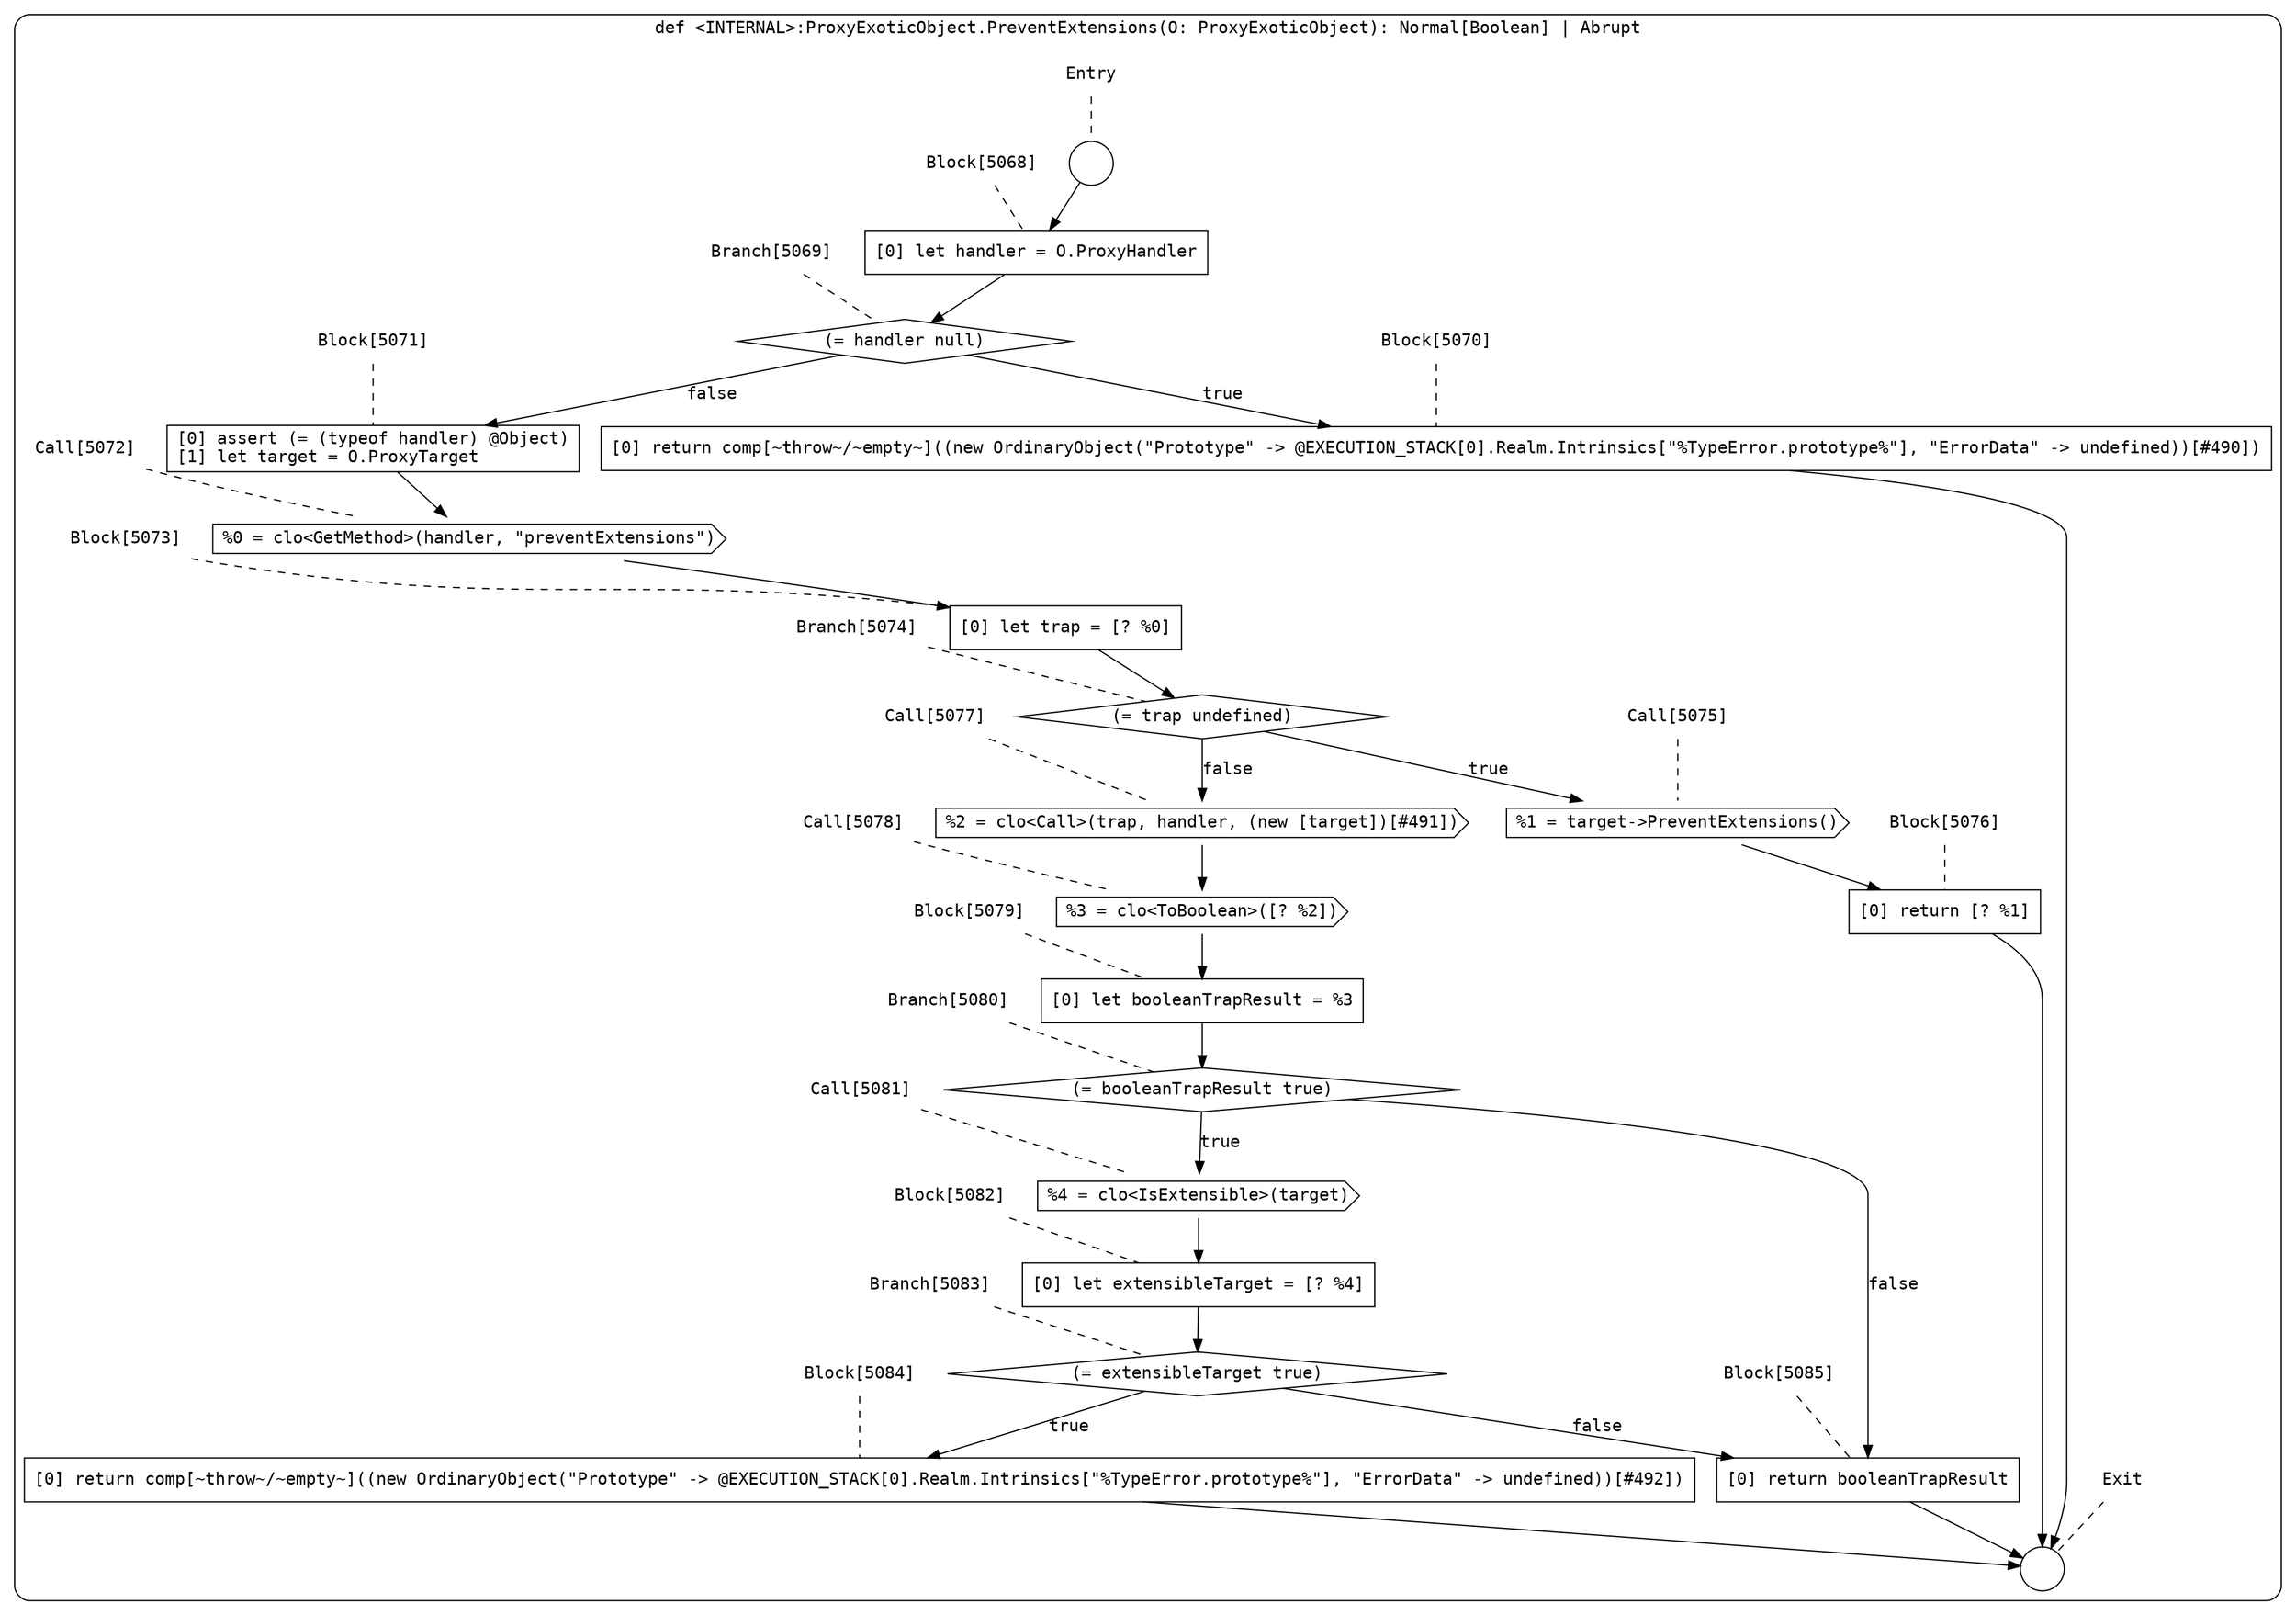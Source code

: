 digraph {
  graph [fontname = "Consolas"]
  node [fontname = "Consolas"]
  edge [fontname = "Consolas"]
  subgraph cluster1153 {
    label = "def <INTERNAL>:ProxyExoticObject.PreventExtensions(O: ProxyExoticObject): Normal[Boolean] | Abrupt"
    style = rounded
    cluster1153_entry_name [shape=none, label=<<font color="black">Entry</font>>]
    cluster1153_entry_name -> cluster1153_entry [arrowhead=none, color="black", style=dashed]
    cluster1153_entry [shape=circle label=" " color="black" fillcolor="white" style=filled]
    cluster1153_entry -> node5068 [color="black"]
    cluster1153_exit_name [shape=none, label=<<font color="black">Exit</font>>]
    cluster1153_exit_name -> cluster1153_exit [arrowhead=none, color="black", style=dashed]
    cluster1153_exit [shape=circle label=" " color="black" fillcolor="white" style=filled]
    node5068_name [shape=none, label=<<font color="black">Block[5068]</font>>]
    node5068_name -> node5068 [arrowhead=none, color="black", style=dashed]
    node5068 [shape=box, label=<<font color="black">[0] let handler = O.ProxyHandler<BR ALIGN="LEFT"/></font>> color="black" fillcolor="white", style=filled]
    node5068 -> node5069 [color="black"]
    node5069_name [shape=none, label=<<font color="black">Branch[5069]</font>>]
    node5069_name -> node5069 [arrowhead=none, color="black", style=dashed]
    node5069 [shape=diamond, label=<<font color="black">(= handler null)</font>> color="black" fillcolor="white", style=filled]
    node5069 -> node5070 [label=<<font color="black">true</font>> color="black"]
    node5069 -> node5071 [label=<<font color="black">false</font>> color="black"]
    node5070_name [shape=none, label=<<font color="black">Block[5070]</font>>]
    node5070_name -> node5070 [arrowhead=none, color="black", style=dashed]
    node5070 [shape=box, label=<<font color="black">[0] return comp[~throw~/~empty~]((new OrdinaryObject(&quot;Prototype&quot; -&gt; @EXECUTION_STACK[0].Realm.Intrinsics[&quot;%TypeError.prototype%&quot;], &quot;ErrorData&quot; -&gt; undefined))[#490])<BR ALIGN="LEFT"/></font>> color="black" fillcolor="white", style=filled]
    node5070 -> cluster1153_exit [color="black"]
    node5071_name [shape=none, label=<<font color="black">Block[5071]</font>>]
    node5071_name -> node5071 [arrowhead=none, color="black", style=dashed]
    node5071 [shape=box, label=<<font color="black">[0] assert (= (typeof handler) @Object)<BR ALIGN="LEFT"/>[1] let target = O.ProxyTarget<BR ALIGN="LEFT"/></font>> color="black" fillcolor="white", style=filled]
    node5071 -> node5072 [color="black"]
    node5072_name [shape=none, label=<<font color="black">Call[5072]</font>>]
    node5072_name -> node5072 [arrowhead=none, color="black", style=dashed]
    node5072 [shape=cds, label=<<font color="black">%0 = clo&lt;GetMethod&gt;(handler, &quot;preventExtensions&quot;)</font>> color="black" fillcolor="white", style=filled]
    node5072 -> node5073 [color="black"]
    node5073_name [shape=none, label=<<font color="black">Block[5073]</font>>]
    node5073_name -> node5073 [arrowhead=none, color="black", style=dashed]
    node5073 [shape=box, label=<<font color="black">[0] let trap = [? %0]<BR ALIGN="LEFT"/></font>> color="black" fillcolor="white", style=filled]
    node5073 -> node5074 [color="black"]
    node5074_name [shape=none, label=<<font color="black">Branch[5074]</font>>]
    node5074_name -> node5074 [arrowhead=none, color="black", style=dashed]
    node5074 [shape=diamond, label=<<font color="black">(= trap undefined)</font>> color="black" fillcolor="white", style=filled]
    node5074 -> node5075 [label=<<font color="black">true</font>> color="black"]
    node5074 -> node5077 [label=<<font color="black">false</font>> color="black"]
    node5075_name [shape=none, label=<<font color="black">Call[5075]</font>>]
    node5075_name -> node5075 [arrowhead=none, color="black", style=dashed]
    node5075 [shape=cds, label=<<font color="black">%1 = target-&gt;PreventExtensions()</font>> color="black" fillcolor="white", style=filled]
    node5075 -> node5076 [color="black"]
    node5077_name [shape=none, label=<<font color="black">Call[5077]</font>>]
    node5077_name -> node5077 [arrowhead=none, color="black", style=dashed]
    node5077 [shape=cds, label=<<font color="black">%2 = clo&lt;Call&gt;(trap, handler, (new [target])[#491])</font>> color="black" fillcolor="white", style=filled]
    node5077 -> node5078 [color="black"]
    node5076_name [shape=none, label=<<font color="black">Block[5076]</font>>]
    node5076_name -> node5076 [arrowhead=none, color="black", style=dashed]
    node5076 [shape=box, label=<<font color="black">[0] return [? %1]<BR ALIGN="LEFT"/></font>> color="black" fillcolor="white", style=filled]
    node5076 -> cluster1153_exit [color="black"]
    node5078_name [shape=none, label=<<font color="black">Call[5078]</font>>]
    node5078_name -> node5078 [arrowhead=none, color="black", style=dashed]
    node5078 [shape=cds, label=<<font color="black">%3 = clo&lt;ToBoolean&gt;([? %2])</font>> color="black" fillcolor="white", style=filled]
    node5078 -> node5079 [color="black"]
    node5079_name [shape=none, label=<<font color="black">Block[5079]</font>>]
    node5079_name -> node5079 [arrowhead=none, color="black", style=dashed]
    node5079 [shape=box, label=<<font color="black">[0] let booleanTrapResult = %3<BR ALIGN="LEFT"/></font>> color="black" fillcolor="white", style=filled]
    node5079 -> node5080 [color="black"]
    node5080_name [shape=none, label=<<font color="black">Branch[5080]</font>>]
    node5080_name -> node5080 [arrowhead=none, color="black", style=dashed]
    node5080 [shape=diamond, label=<<font color="black">(= booleanTrapResult true)</font>> color="black" fillcolor="white", style=filled]
    node5080 -> node5081 [label=<<font color="black">true</font>> color="black"]
    node5080 -> node5085 [label=<<font color="black">false</font>> color="black"]
    node5081_name [shape=none, label=<<font color="black">Call[5081]</font>>]
    node5081_name -> node5081 [arrowhead=none, color="black", style=dashed]
    node5081 [shape=cds, label=<<font color="black">%4 = clo&lt;IsExtensible&gt;(target)</font>> color="black" fillcolor="white", style=filled]
    node5081 -> node5082 [color="black"]
    node5085_name [shape=none, label=<<font color="black">Block[5085]</font>>]
    node5085_name -> node5085 [arrowhead=none, color="black", style=dashed]
    node5085 [shape=box, label=<<font color="black">[0] return booleanTrapResult<BR ALIGN="LEFT"/></font>> color="black" fillcolor="white", style=filled]
    node5085 -> cluster1153_exit [color="black"]
    node5082_name [shape=none, label=<<font color="black">Block[5082]</font>>]
    node5082_name -> node5082 [arrowhead=none, color="black", style=dashed]
    node5082 [shape=box, label=<<font color="black">[0] let extensibleTarget = [? %4]<BR ALIGN="LEFT"/></font>> color="black" fillcolor="white", style=filled]
    node5082 -> node5083 [color="black"]
    node5083_name [shape=none, label=<<font color="black">Branch[5083]</font>>]
    node5083_name -> node5083 [arrowhead=none, color="black", style=dashed]
    node5083 [shape=diamond, label=<<font color="black">(= extensibleTarget true)</font>> color="black" fillcolor="white", style=filled]
    node5083 -> node5084 [label=<<font color="black">true</font>> color="black"]
    node5083 -> node5085 [label=<<font color="black">false</font>> color="black"]
    node5084_name [shape=none, label=<<font color="black">Block[5084]</font>>]
    node5084_name -> node5084 [arrowhead=none, color="black", style=dashed]
    node5084 [shape=box, label=<<font color="black">[0] return comp[~throw~/~empty~]((new OrdinaryObject(&quot;Prototype&quot; -&gt; @EXECUTION_STACK[0].Realm.Intrinsics[&quot;%TypeError.prototype%&quot;], &quot;ErrorData&quot; -&gt; undefined))[#492])<BR ALIGN="LEFT"/></font>> color="black" fillcolor="white", style=filled]
    node5084 -> cluster1153_exit [color="black"]
  }
}